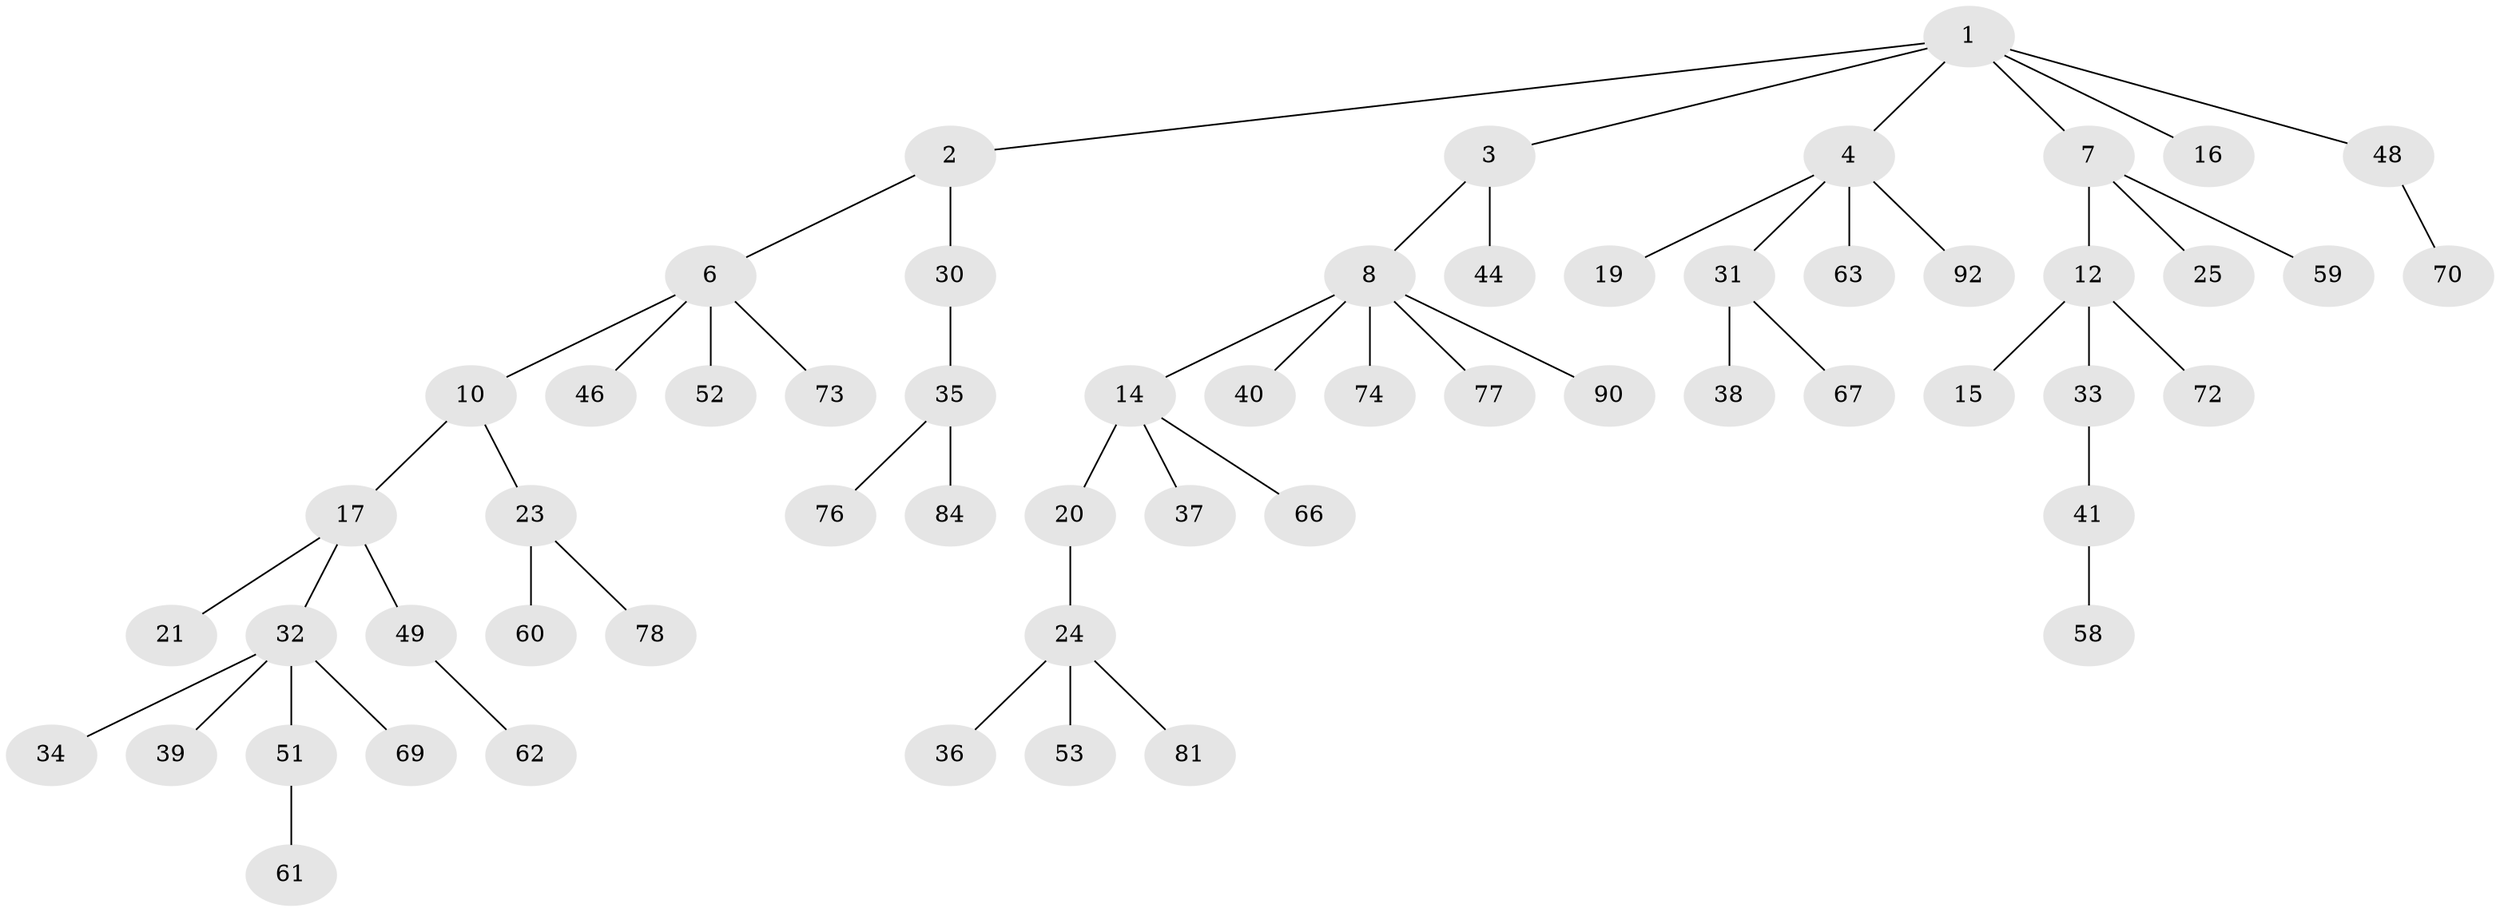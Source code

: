 // Generated by graph-tools (version 1.1) at 2025/24/03/03/25 07:24:06]
// undirected, 58 vertices, 57 edges
graph export_dot {
graph [start="1"]
  node [color=gray90,style=filled];
  1 [super="+18"];
  2 [super="+9"];
  3 [super="+5"];
  4 [super="+29"];
  6 [super="+27"];
  7 [super="+11"];
  8 [super="+28"];
  10 [super="+22"];
  12 [super="+13"];
  14 [super="+55"];
  15 [super="+83"];
  16;
  17 [super="+50"];
  19 [super="+86"];
  20 [super="+89"];
  21 [super="+71"];
  23 [super="+26"];
  24 [super="+42"];
  25 [super="+57"];
  30;
  31;
  32 [super="+47"];
  33 [super="+43"];
  34 [super="+54"];
  35 [super="+45"];
  36;
  37;
  38 [super="+56"];
  39 [super="+88"];
  40;
  41 [super="+64"];
  44;
  46;
  48 [super="+85"];
  49 [super="+65"];
  51 [super="+68"];
  52;
  53;
  58 [super="+91"];
  59;
  60;
  61 [super="+75"];
  62;
  63;
  66;
  67 [super="+80"];
  69 [super="+79"];
  70;
  72 [super="+82"];
  73 [super="+87"];
  74;
  76;
  77;
  78;
  81;
  84;
  90;
  92;
  1 -- 2;
  1 -- 3;
  1 -- 4;
  1 -- 7;
  1 -- 16;
  1 -- 48;
  2 -- 6;
  2 -- 30;
  3 -- 8;
  3 -- 44;
  4 -- 19;
  4 -- 31;
  4 -- 63;
  4 -- 92;
  6 -- 10;
  6 -- 52;
  6 -- 73;
  6 -- 46;
  7 -- 25;
  7 -- 59;
  7 -- 12;
  8 -- 14;
  8 -- 40;
  8 -- 74;
  8 -- 90;
  8 -- 77;
  10 -- 17;
  10 -- 23;
  12 -- 33;
  12 -- 72;
  12 -- 15;
  14 -- 20;
  14 -- 37;
  14 -- 66;
  17 -- 21;
  17 -- 32;
  17 -- 49;
  20 -- 24;
  23 -- 60;
  23 -- 78;
  24 -- 36;
  24 -- 81;
  24 -- 53;
  30 -- 35;
  31 -- 38;
  31 -- 67;
  32 -- 34;
  32 -- 39;
  32 -- 51;
  32 -- 69;
  33 -- 41;
  35 -- 76;
  35 -- 84;
  41 -- 58;
  48 -- 70;
  49 -- 62;
  51 -- 61;
}
